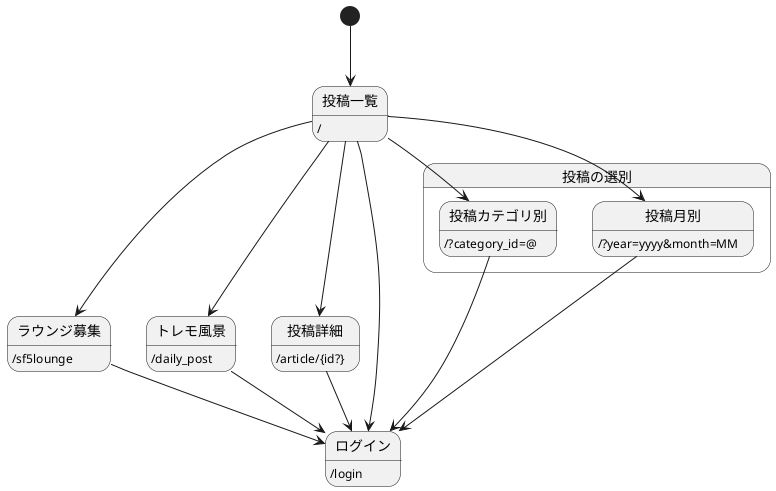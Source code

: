 @startuml

[*] --> 投稿一覧

state 投稿の選別 {

投稿一覧 --> 投稿カテゴリ別
投稿一覧 --> 投稿月別

}

投稿一覧 ---> ラウンジ募集
投稿一覧 ---> トレモ風景

投稿一覧 ---> 投稿詳細

投稿一覧 --> ログイン
ラウンジ募集 --> ログイン
トレモ風景 --> ログイン
投稿詳細 --> ログイン
投稿カテゴリ別 --> ログイン
投稿月別 --> ログイン

投稿一覧 : /
投稿カテゴリ別 :/?category_id=@
投稿月別 :/?year=yyyy&month=MM

ラウンジ募集 : /sf5lounge
トレモ風景 : /daily_post
投稿詳細 : /article/{id?}

ログイン : /login
@enduml

